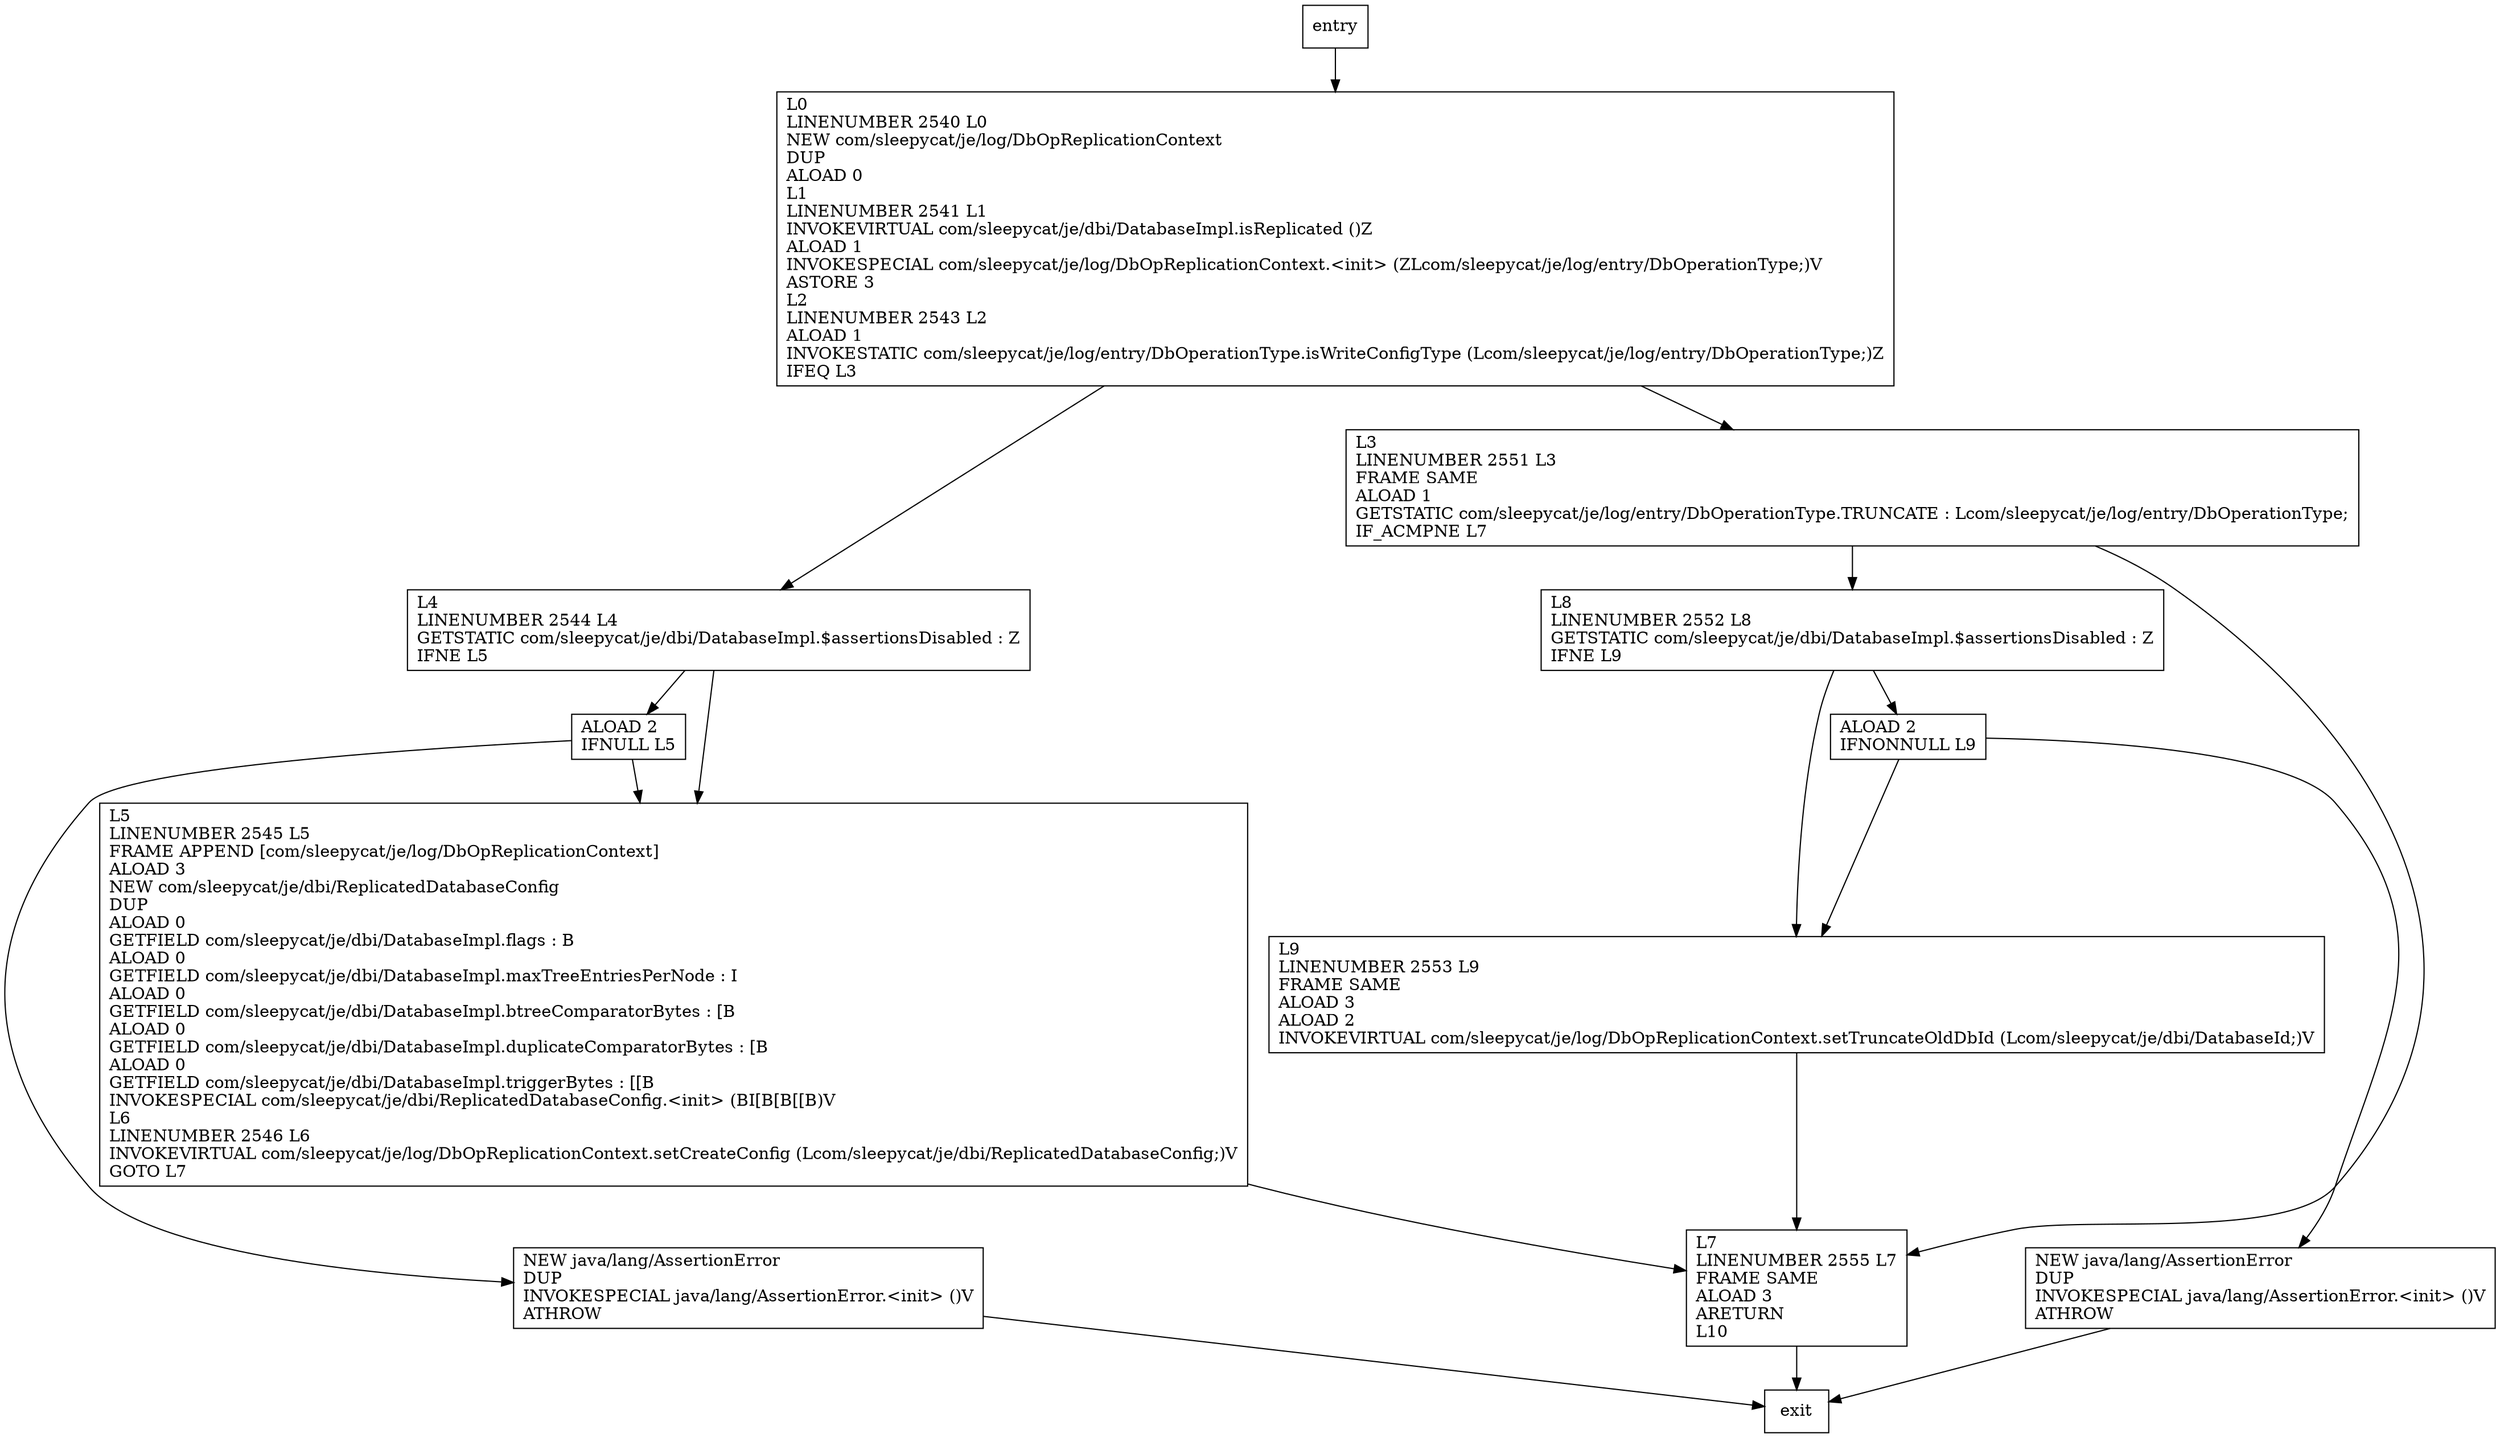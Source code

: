 digraph getOperationRepContext {
node [shape=record];
1523845129 [label="L8\lLINENUMBER 2552 L8\lGETSTATIC com/sleepycat/je/dbi/DatabaseImpl.$assertionsDisabled : Z\lIFNE L9\l"];
2144253663 [label="NEW java/lang/AssertionError\lDUP\lINVOKESPECIAL java/lang/AssertionError.\<init\> ()V\lATHROW\l"];
1716197820 [label="L3\lLINENUMBER 2551 L3\lFRAME SAME\lALOAD 1\lGETSTATIC com/sleepycat/je/log/entry/DbOperationType.TRUNCATE : Lcom/sleepycat/je/log/entry/DbOperationType;\lIF_ACMPNE L7\l"];
657078972 [label="ALOAD 2\lIFNONNULL L9\l"];
1098301876 [label="ALOAD 2\lIFNULL L5\l"];
1630202930 [label="L5\lLINENUMBER 2545 L5\lFRAME APPEND [com/sleepycat/je/log/DbOpReplicationContext]\lALOAD 3\lNEW com/sleepycat/je/dbi/ReplicatedDatabaseConfig\lDUP\lALOAD 0\lGETFIELD com/sleepycat/je/dbi/DatabaseImpl.flags : B\lALOAD 0\lGETFIELD com/sleepycat/je/dbi/DatabaseImpl.maxTreeEntriesPerNode : I\lALOAD 0\lGETFIELD com/sleepycat/je/dbi/DatabaseImpl.btreeComparatorBytes : [B\lALOAD 0\lGETFIELD com/sleepycat/je/dbi/DatabaseImpl.duplicateComparatorBytes : [B\lALOAD 0\lGETFIELD com/sleepycat/je/dbi/DatabaseImpl.triggerBytes : [[B\lINVOKESPECIAL com/sleepycat/je/dbi/ReplicatedDatabaseConfig.\<init\> (BI[B[B[[B)V\lL6\lLINENUMBER 2546 L6\lINVOKEVIRTUAL com/sleepycat/je/log/DbOpReplicationContext.setCreateConfig (Lcom/sleepycat/je/dbi/ReplicatedDatabaseConfig;)V\lGOTO L7\l"];
45130681 [label="NEW java/lang/AssertionError\lDUP\lINVOKESPECIAL java/lang/AssertionError.\<init\> ()V\lATHROW\l"];
1814639298 [label="L7\lLINENUMBER 2555 L7\lFRAME SAME\lALOAD 3\lARETURN\lL10\l"];
488095086 [label="L0\lLINENUMBER 2540 L0\lNEW com/sleepycat/je/log/DbOpReplicationContext\lDUP\lALOAD 0\lL1\lLINENUMBER 2541 L1\lINVOKEVIRTUAL com/sleepycat/je/dbi/DatabaseImpl.isReplicated ()Z\lALOAD 1\lINVOKESPECIAL com/sleepycat/je/log/DbOpReplicationContext.\<init\> (ZLcom/sleepycat/je/log/entry/DbOperationType;)V\lASTORE 3\lL2\lLINENUMBER 2543 L2\lALOAD 1\lINVOKESTATIC com/sleepycat/je/log/entry/DbOperationType.isWriteConfigType (Lcom/sleepycat/je/log/entry/DbOperationType;)Z\lIFEQ L3\l"];
1455990683 [label="L4\lLINENUMBER 2544 L4\lGETSTATIC com/sleepycat/je/dbi/DatabaseImpl.$assertionsDisabled : Z\lIFNE L5\l"];
760744326 [label="L9\lLINENUMBER 2553 L9\lFRAME SAME\lALOAD 3\lALOAD 2\lINVOKEVIRTUAL com/sleepycat/je/log/DbOpReplicationContext.setTruncateOldDbId (Lcom/sleepycat/je/dbi/DatabaseId;)V\l"];
entry;
exit;
2144253663 -> exit
1098301876 -> 2144253663
1098301876 -> 1630202930
45130681 -> exit
1814639298 -> exit
entry -> 488095086
1523845129 -> 657078972
1523845129 -> 760744326
1716197820 -> 1523845129
1716197820 -> 1814639298
657078972 -> 45130681
657078972 -> 760744326
1630202930 -> 1814639298
488095086 -> 1716197820
488095086 -> 1455990683
1455990683 -> 1630202930
1455990683 -> 1098301876
760744326 -> 1814639298
}
